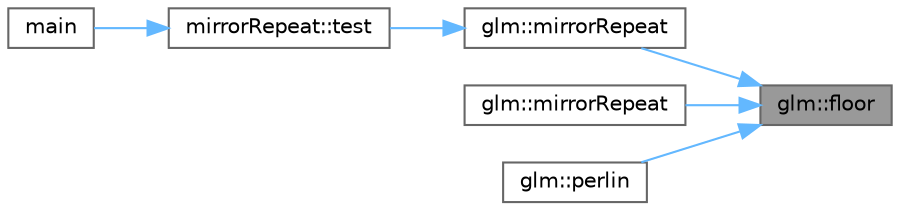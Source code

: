 digraph "glm::floor"
{
 // LATEX_PDF_SIZE
  bgcolor="transparent";
  edge [fontname=Helvetica,fontsize=10,labelfontname=Helvetica,labelfontsize=10];
  node [fontname=Helvetica,fontsize=10,shape=box,height=0.2,width=0.4];
  rankdir="RL";
  Node1 [id="Node000001",label="glm::floor",height=0.2,width=0.4,color="gray40", fillcolor="grey60", style="filled", fontcolor="black",tooltip=" "];
  Node1 -> Node2 [id="edge6_Node000001_Node000002",dir="back",color="steelblue1",style="solid",tooltip=" "];
  Node2 [id="Node000002",label="glm::mirrorRepeat",height=0.2,width=0.4,color="grey40", fillcolor="white", style="filled",URL="$group__ext__scalar__common.html#ga16a89b0661b60d5bea85137bbae74d73",tooltip=" "];
  Node2 -> Node3 [id="edge7_Node000002_Node000003",dir="back",color="steelblue1",style="solid",tooltip=" "];
  Node3 [id="Node000003",label="mirrorRepeat::test",height=0.2,width=0.4,color="grey40", fillcolor="white", style="filled",URL="$namespacemirror_repeat.html#a7727aa398e2749f274ee1496a8d2195d",tooltip=" "];
  Node3 -> Node4 [id="edge8_Node000003_Node000004",dir="back",color="steelblue1",style="solid",tooltip=" "];
  Node4 [id="Node000004",label="main",height=0.2,width=0.4,color="grey40", fillcolor="white", style="filled",URL="$_classes_2lib_2glm_2test_2gtx_2gtx__wrap_8cpp.html#ae66f6b31b5ad750f1fe042a706a4e3d4",tooltip=" "];
  Node1 -> Node5 [id="edge9_Node000001_Node000005",dir="back",color="steelblue1",style="solid",tooltip=" "];
  Node5 [id="Node000005",label="glm::mirrorRepeat",height=0.2,width=0.4,color="grey40", fillcolor="white", style="filled",URL="$group__ext__vector__common.html#ga8a127af7b59a8d94c7c7c7b185c94624",tooltip=" "];
  Node1 -> Node6 [id="edge10_Node000001_Node000006",dir="back",color="steelblue1",style="solid",tooltip=" "];
  Node6 [id="Node000006",label="glm::perlin",height=0.2,width=0.4,color="grey40", fillcolor="white", style="filled",URL="$namespaceglm.html#a54326f7a6c7c00d7702fe6f15fa0d13f",tooltip=" "];
}
